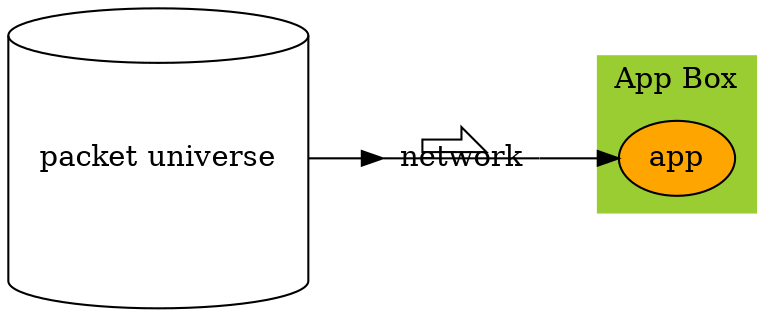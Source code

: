 digraph{
    rankdir=LR
    packets[label="packet universe", shape=cylinder, style=filled, fillcolor=white, width=2, height=2]

    network[shape="primersite"]
    subgraph cluster_app{ label="App Box" color=yellowgreen style=filled
        app[shape=ellipse, fillcolor=orange, style=filled]
    }
    
packets -> network -> app


}